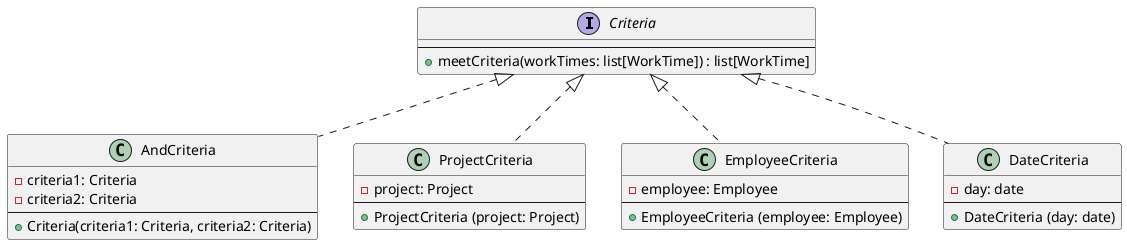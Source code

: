 @startuml

interface Criteria {
    --
    + meetCriteria(workTimes: list[WorkTime]) : list[WorkTime]
}

class AndCriteria implements Criteria {
    - criteria1: Criteria
    - criteria2: Criteria
    --
    + Criteria(criteria1: Criteria, criteria2: Criteria)
}

class ProjectCriteria implements Criteria {
    - project: Project
    --
    + ProjectCriteria (project: Project)
}

class EmployeeCriteria implements Criteria {
    - employee: Employee
    --
    + EmployeeCriteria (employee: Employee)
}

class DateCriteria implements Criteria {
    - day: date
    --
    + DateCriteria (day: date)
}

@enduml